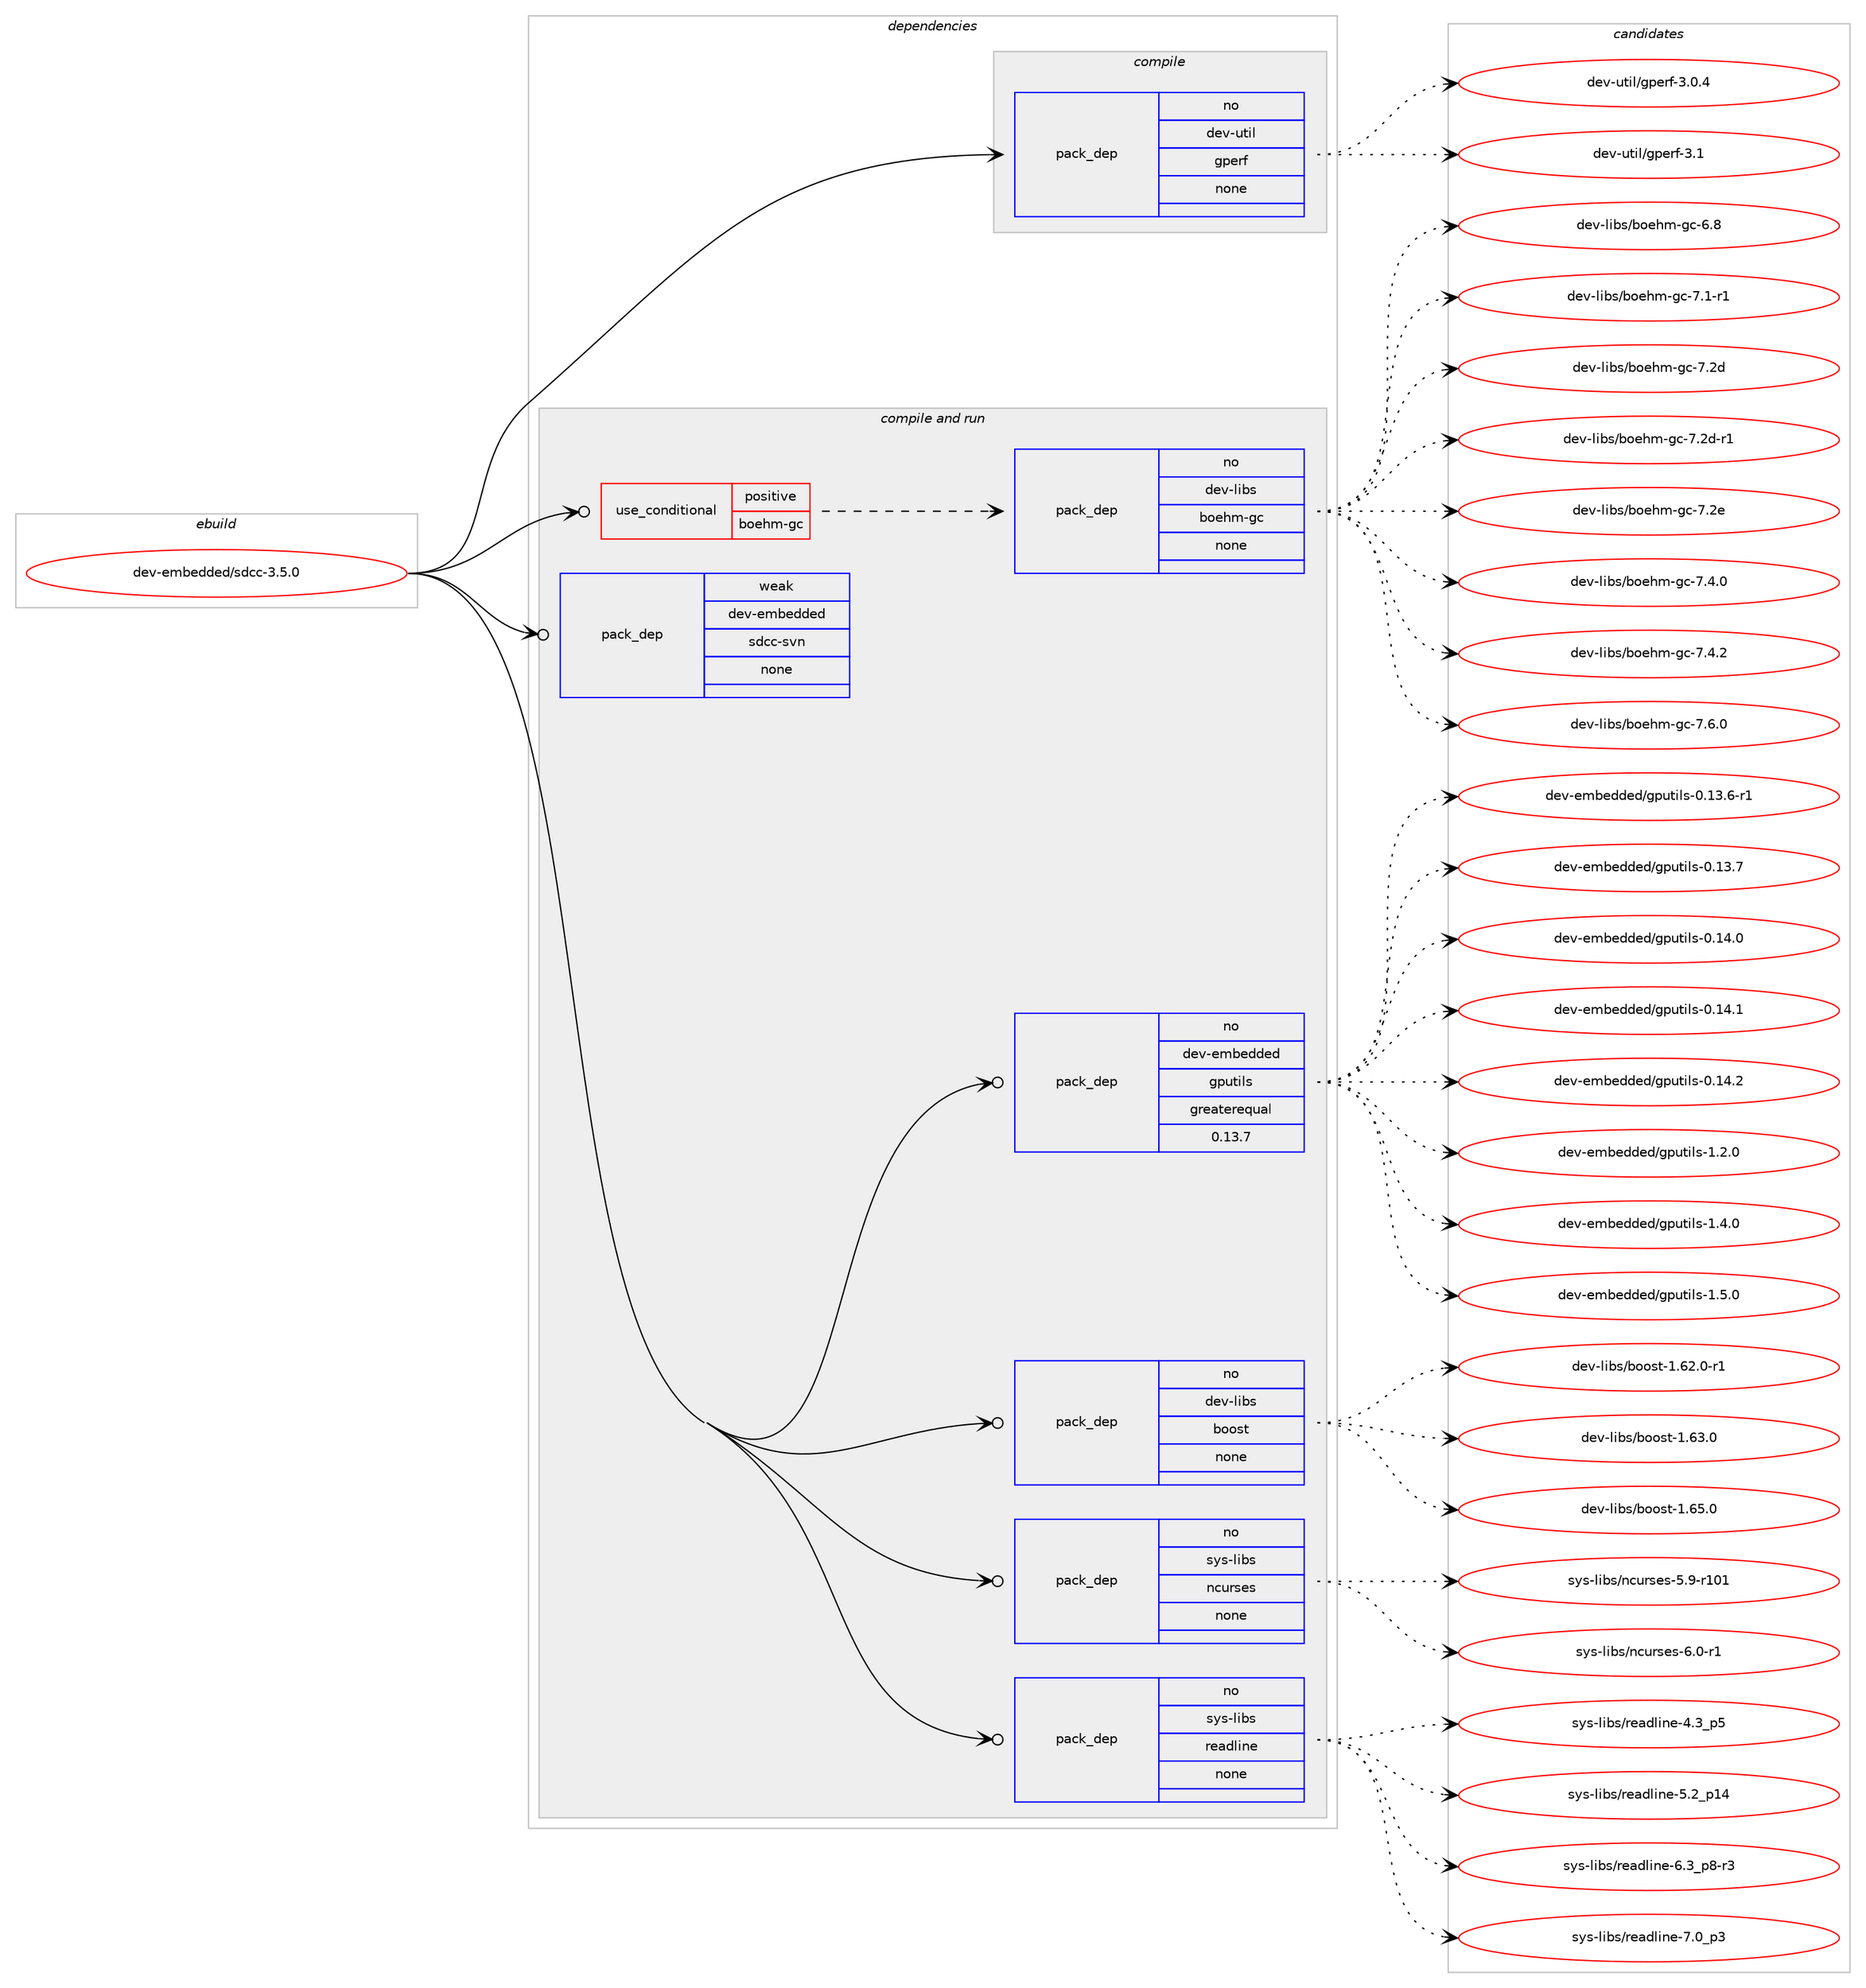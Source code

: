 digraph prolog {

# *************
# Graph options
# *************

newrank=true;
concentrate=true;
compound=true;
graph [rankdir=LR,fontname=Helvetica,fontsize=10,ranksep=1.5];#, ranksep=2.5, nodesep=0.2];
edge  [arrowhead=vee];
node  [fontname=Helvetica,fontsize=10];

# **********
# The ebuild
# **********

subgraph cluster_leftcol {
color=gray;
rank=same;
label=<<i>ebuild</i>>;
id [label="dev-embedded/sdcc-3.5.0", color=red, width=4, href="../dev-embedded/sdcc-3.5.0.svg"];
}

# ****************
# The dependencies
# ****************

subgraph cluster_midcol {
color=gray;
label=<<i>dependencies</i>>;
subgraph cluster_compile {
fillcolor="#eeeeee";
style=filled;
label=<<i>compile</i>>;
subgraph pack52946 {
dependency72112 [label=<<TABLE BORDER="0" CELLBORDER="1" CELLSPACING="0" CELLPADDING="4" WIDTH="220"><TR><TD ROWSPAN="6" CELLPADDING="30">pack_dep</TD></TR><TR><TD WIDTH="110">no</TD></TR><TR><TD>dev-util</TD></TR><TR><TD>gperf</TD></TR><TR><TD>none</TD></TR><TR><TD></TD></TR></TABLE>>, shape=none, color=blue];
}
id:e -> dependency72112:w [weight=20,style="solid",arrowhead="vee"];
}
subgraph cluster_compileandrun {
fillcolor="#eeeeee";
style=filled;
label=<<i>compile and run</i>>;
subgraph cond17558 {
dependency72113 [label=<<TABLE BORDER="0" CELLBORDER="1" CELLSPACING="0" CELLPADDING="4"><TR><TD ROWSPAN="3" CELLPADDING="10">use_conditional</TD></TR><TR><TD>positive</TD></TR><TR><TD>boehm-gc</TD></TR></TABLE>>, shape=none, color=red];
subgraph pack52947 {
dependency72114 [label=<<TABLE BORDER="0" CELLBORDER="1" CELLSPACING="0" CELLPADDING="4" WIDTH="220"><TR><TD ROWSPAN="6" CELLPADDING="30">pack_dep</TD></TR><TR><TD WIDTH="110">no</TD></TR><TR><TD>dev-libs</TD></TR><TR><TD>boehm-gc</TD></TR><TR><TD>none</TD></TR><TR><TD></TD></TR></TABLE>>, shape=none, color=blue];
}
dependency72113:e -> dependency72114:w [weight=20,style="dashed",arrowhead="vee"];
}
id:e -> dependency72113:w [weight=20,style="solid",arrowhead="odotvee"];
subgraph pack52948 {
dependency72115 [label=<<TABLE BORDER="0" CELLBORDER="1" CELLSPACING="0" CELLPADDING="4" WIDTH="220"><TR><TD ROWSPAN="6" CELLPADDING="30">pack_dep</TD></TR><TR><TD WIDTH="110">no</TD></TR><TR><TD>dev-embedded</TD></TR><TR><TD>gputils</TD></TR><TR><TD>greaterequal</TD></TR><TR><TD>0.13.7</TD></TR></TABLE>>, shape=none, color=blue];
}
id:e -> dependency72115:w [weight=20,style="solid",arrowhead="odotvee"];
subgraph pack52949 {
dependency72116 [label=<<TABLE BORDER="0" CELLBORDER="1" CELLSPACING="0" CELLPADDING="4" WIDTH="220"><TR><TD ROWSPAN="6" CELLPADDING="30">pack_dep</TD></TR><TR><TD WIDTH="110">no</TD></TR><TR><TD>dev-libs</TD></TR><TR><TD>boost</TD></TR><TR><TD>none</TD></TR><TR><TD></TD></TR></TABLE>>, shape=none, color=blue];
}
id:e -> dependency72116:w [weight=20,style="solid",arrowhead="odotvee"];
subgraph pack52950 {
dependency72117 [label=<<TABLE BORDER="0" CELLBORDER="1" CELLSPACING="0" CELLPADDING="4" WIDTH="220"><TR><TD ROWSPAN="6" CELLPADDING="30">pack_dep</TD></TR><TR><TD WIDTH="110">no</TD></TR><TR><TD>sys-libs</TD></TR><TR><TD>ncurses</TD></TR><TR><TD>none</TD></TR><TR><TD></TD></TR></TABLE>>, shape=none, color=blue];
}
id:e -> dependency72117:w [weight=20,style="solid",arrowhead="odotvee"];
subgraph pack52951 {
dependency72118 [label=<<TABLE BORDER="0" CELLBORDER="1" CELLSPACING="0" CELLPADDING="4" WIDTH="220"><TR><TD ROWSPAN="6" CELLPADDING="30">pack_dep</TD></TR><TR><TD WIDTH="110">no</TD></TR><TR><TD>sys-libs</TD></TR><TR><TD>readline</TD></TR><TR><TD>none</TD></TR><TR><TD></TD></TR></TABLE>>, shape=none, color=blue];
}
id:e -> dependency72118:w [weight=20,style="solid",arrowhead="odotvee"];
subgraph pack52952 {
dependency72119 [label=<<TABLE BORDER="0" CELLBORDER="1" CELLSPACING="0" CELLPADDING="4" WIDTH="220"><TR><TD ROWSPAN="6" CELLPADDING="30">pack_dep</TD></TR><TR><TD WIDTH="110">weak</TD></TR><TR><TD>dev-embedded</TD></TR><TR><TD>sdcc-svn</TD></TR><TR><TD>none</TD></TR><TR><TD></TD></TR></TABLE>>, shape=none, color=blue];
}
id:e -> dependency72119:w [weight=20,style="solid",arrowhead="odotvee"];
}
subgraph cluster_run {
fillcolor="#eeeeee";
style=filled;
label=<<i>run</i>>;
}
}

# **************
# The candidates
# **************

subgraph cluster_choices {
rank=same;
color=gray;
label=<<i>candidates</i>>;

subgraph choice52946 {
color=black;
nodesep=1;
choice1001011184511711610510847103112101114102455146484652 [label="dev-util/gperf-3.0.4", color=red, width=4,href="../dev-util/gperf-3.0.4.svg"];
choice100101118451171161051084710311210111410245514649 [label="dev-util/gperf-3.1", color=red, width=4,href="../dev-util/gperf-3.1.svg"];
dependency72112:e -> choice1001011184511711610510847103112101114102455146484652:w [style=dotted,weight="100"];
dependency72112:e -> choice100101118451171161051084710311210111410245514649:w [style=dotted,weight="100"];
}
subgraph choice52947 {
color=black;
nodesep=1;
choice10010111845108105981154798111101104109451039945544656 [label="dev-libs/boehm-gc-6.8", color=red, width=4,href="../dev-libs/boehm-gc-6.8.svg"];
choice100101118451081059811547981111011041094510399455546494511449 [label="dev-libs/boehm-gc-7.1-r1", color=red, width=4,href="../dev-libs/boehm-gc-7.1-r1.svg"];
choice10010111845108105981154798111101104109451039945554650100 [label="dev-libs/boehm-gc-7.2d", color=red, width=4,href="../dev-libs/boehm-gc-7.2d.svg"];
choice100101118451081059811547981111011041094510399455546501004511449 [label="dev-libs/boehm-gc-7.2d-r1", color=red, width=4,href="../dev-libs/boehm-gc-7.2d-r1.svg"];
choice10010111845108105981154798111101104109451039945554650101 [label="dev-libs/boehm-gc-7.2e", color=red, width=4,href="../dev-libs/boehm-gc-7.2e.svg"];
choice100101118451081059811547981111011041094510399455546524648 [label="dev-libs/boehm-gc-7.4.0", color=red, width=4,href="../dev-libs/boehm-gc-7.4.0.svg"];
choice100101118451081059811547981111011041094510399455546524650 [label="dev-libs/boehm-gc-7.4.2", color=red, width=4,href="../dev-libs/boehm-gc-7.4.2.svg"];
choice100101118451081059811547981111011041094510399455546544648 [label="dev-libs/boehm-gc-7.6.0", color=red, width=4,href="../dev-libs/boehm-gc-7.6.0.svg"];
dependency72114:e -> choice10010111845108105981154798111101104109451039945544656:w [style=dotted,weight="100"];
dependency72114:e -> choice100101118451081059811547981111011041094510399455546494511449:w [style=dotted,weight="100"];
dependency72114:e -> choice10010111845108105981154798111101104109451039945554650100:w [style=dotted,weight="100"];
dependency72114:e -> choice100101118451081059811547981111011041094510399455546501004511449:w [style=dotted,weight="100"];
dependency72114:e -> choice10010111845108105981154798111101104109451039945554650101:w [style=dotted,weight="100"];
dependency72114:e -> choice100101118451081059811547981111011041094510399455546524648:w [style=dotted,weight="100"];
dependency72114:e -> choice100101118451081059811547981111011041094510399455546524650:w [style=dotted,weight="100"];
dependency72114:e -> choice100101118451081059811547981111011041094510399455546544648:w [style=dotted,weight="100"];
}
subgraph choice52948 {
color=black;
nodesep=1;
choice100101118451011099810110010010110047103112117116105108115454846495146544511449 [label="dev-embedded/gputils-0.13.6-r1", color=red, width=4,href="../dev-embedded/gputils-0.13.6-r1.svg"];
choice10010111845101109981011001001011004710311211711610510811545484649514655 [label="dev-embedded/gputils-0.13.7", color=red, width=4,href="../dev-embedded/gputils-0.13.7.svg"];
choice10010111845101109981011001001011004710311211711610510811545484649524648 [label="dev-embedded/gputils-0.14.0", color=red, width=4,href="../dev-embedded/gputils-0.14.0.svg"];
choice10010111845101109981011001001011004710311211711610510811545484649524649 [label="dev-embedded/gputils-0.14.1", color=red, width=4,href="../dev-embedded/gputils-0.14.1.svg"];
choice10010111845101109981011001001011004710311211711610510811545484649524650 [label="dev-embedded/gputils-0.14.2", color=red, width=4,href="../dev-embedded/gputils-0.14.2.svg"];
choice100101118451011099810110010010110047103112117116105108115454946504648 [label="dev-embedded/gputils-1.2.0", color=red, width=4,href="../dev-embedded/gputils-1.2.0.svg"];
choice100101118451011099810110010010110047103112117116105108115454946524648 [label="dev-embedded/gputils-1.4.0", color=red, width=4,href="../dev-embedded/gputils-1.4.0.svg"];
choice100101118451011099810110010010110047103112117116105108115454946534648 [label="dev-embedded/gputils-1.5.0", color=red, width=4,href="../dev-embedded/gputils-1.5.0.svg"];
dependency72115:e -> choice100101118451011099810110010010110047103112117116105108115454846495146544511449:w [style=dotted,weight="100"];
dependency72115:e -> choice10010111845101109981011001001011004710311211711610510811545484649514655:w [style=dotted,weight="100"];
dependency72115:e -> choice10010111845101109981011001001011004710311211711610510811545484649524648:w [style=dotted,weight="100"];
dependency72115:e -> choice10010111845101109981011001001011004710311211711610510811545484649524649:w [style=dotted,weight="100"];
dependency72115:e -> choice10010111845101109981011001001011004710311211711610510811545484649524650:w [style=dotted,weight="100"];
dependency72115:e -> choice100101118451011099810110010010110047103112117116105108115454946504648:w [style=dotted,weight="100"];
dependency72115:e -> choice100101118451011099810110010010110047103112117116105108115454946524648:w [style=dotted,weight="100"];
dependency72115:e -> choice100101118451011099810110010010110047103112117116105108115454946534648:w [style=dotted,weight="100"];
}
subgraph choice52949 {
color=black;
nodesep=1;
choice10010111845108105981154798111111115116454946545046484511449 [label="dev-libs/boost-1.62.0-r1", color=red, width=4,href="../dev-libs/boost-1.62.0-r1.svg"];
choice1001011184510810598115479811111111511645494654514648 [label="dev-libs/boost-1.63.0", color=red, width=4,href="../dev-libs/boost-1.63.0.svg"];
choice1001011184510810598115479811111111511645494654534648 [label="dev-libs/boost-1.65.0", color=red, width=4,href="../dev-libs/boost-1.65.0.svg"];
dependency72116:e -> choice10010111845108105981154798111111115116454946545046484511449:w [style=dotted,weight="100"];
dependency72116:e -> choice1001011184510810598115479811111111511645494654514648:w [style=dotted,weight="100"];
dependency72116:e -> choice1001011184510810598115479811111111511645494654534648:w [style=dotted,weight="100"];
}
subgraph choice52950 {
color=black;
nodesep=1;
choice115121115451081059811547110991171141151011154553465745114494849 [label="sys-libs/ncurses-5.9-r101", color=red, width=4,href="../sys-libs/ncurses-5.9-r101.svg"];
choice11512111545108105981154711099117114115101115455446484511449 [label="sys-libs/ncurses-6.0-r1", color=red, width=4,href="../sys-libs/ncurses-6.0-r1.svg"];
dependency72117:e -> choice115121115451081059811547110991171141151011154553465745114494849:w [style=dotted,weight="100"];
dependency72117:e -> choice11512111545108105981154711099117114115101115455446484511449:w [style=dotted,weight="100"];
}
subgraph choice52951 {
color=black;
nodesep=1;
choice11512111545108105981154711410197100108105110101455246519511253 [label="sys-libs/readline-4.3_p5", color=red, width=4,href="../sys-libs/readline-4.3_p5.svg"];
choice1151211154510810598115471141019710010810511010145534650951124952 [label="sys-libs/readline-5.2_p14", color=red, width=4,href="../sys-libs/readline-5.2_p14.svg"];
choice115121115451081059811547114101971001081051101014554465195112564511451 [label="sys-libs/readline-6.3_p8-r3", color=red, width=4,href="../sys-libs/readline-6.3_p8-r3.svg"];
choice11512111545108105981154711410197100108105110101455546489511251 [label="sys-libs/readline-7.0_p3", color=red, width=4,href="../sys-libs/readline-7.0_p3.svg"];
dependency72118:e -> choice11512111545108105981154711410197100108105110101455246519511253:w [style=dotted,weight="100"];
dependency72118:e -> choice1151211154510810598115471141019710010810511010145534650951124952:w [style=dotted,weight="100"];
dependency72118:e -> choice115121115451081059811547114101971001081051101014554465195112564511451:w [style=dotted,weight="100"];
dependency72118:e -> choice11512111545108105981154711410197100108105110101455546489511251:w [style=dotted,weight="100"];
}
subgraph choice52952 {
color=black;
nodesep=1;
}
}

}

